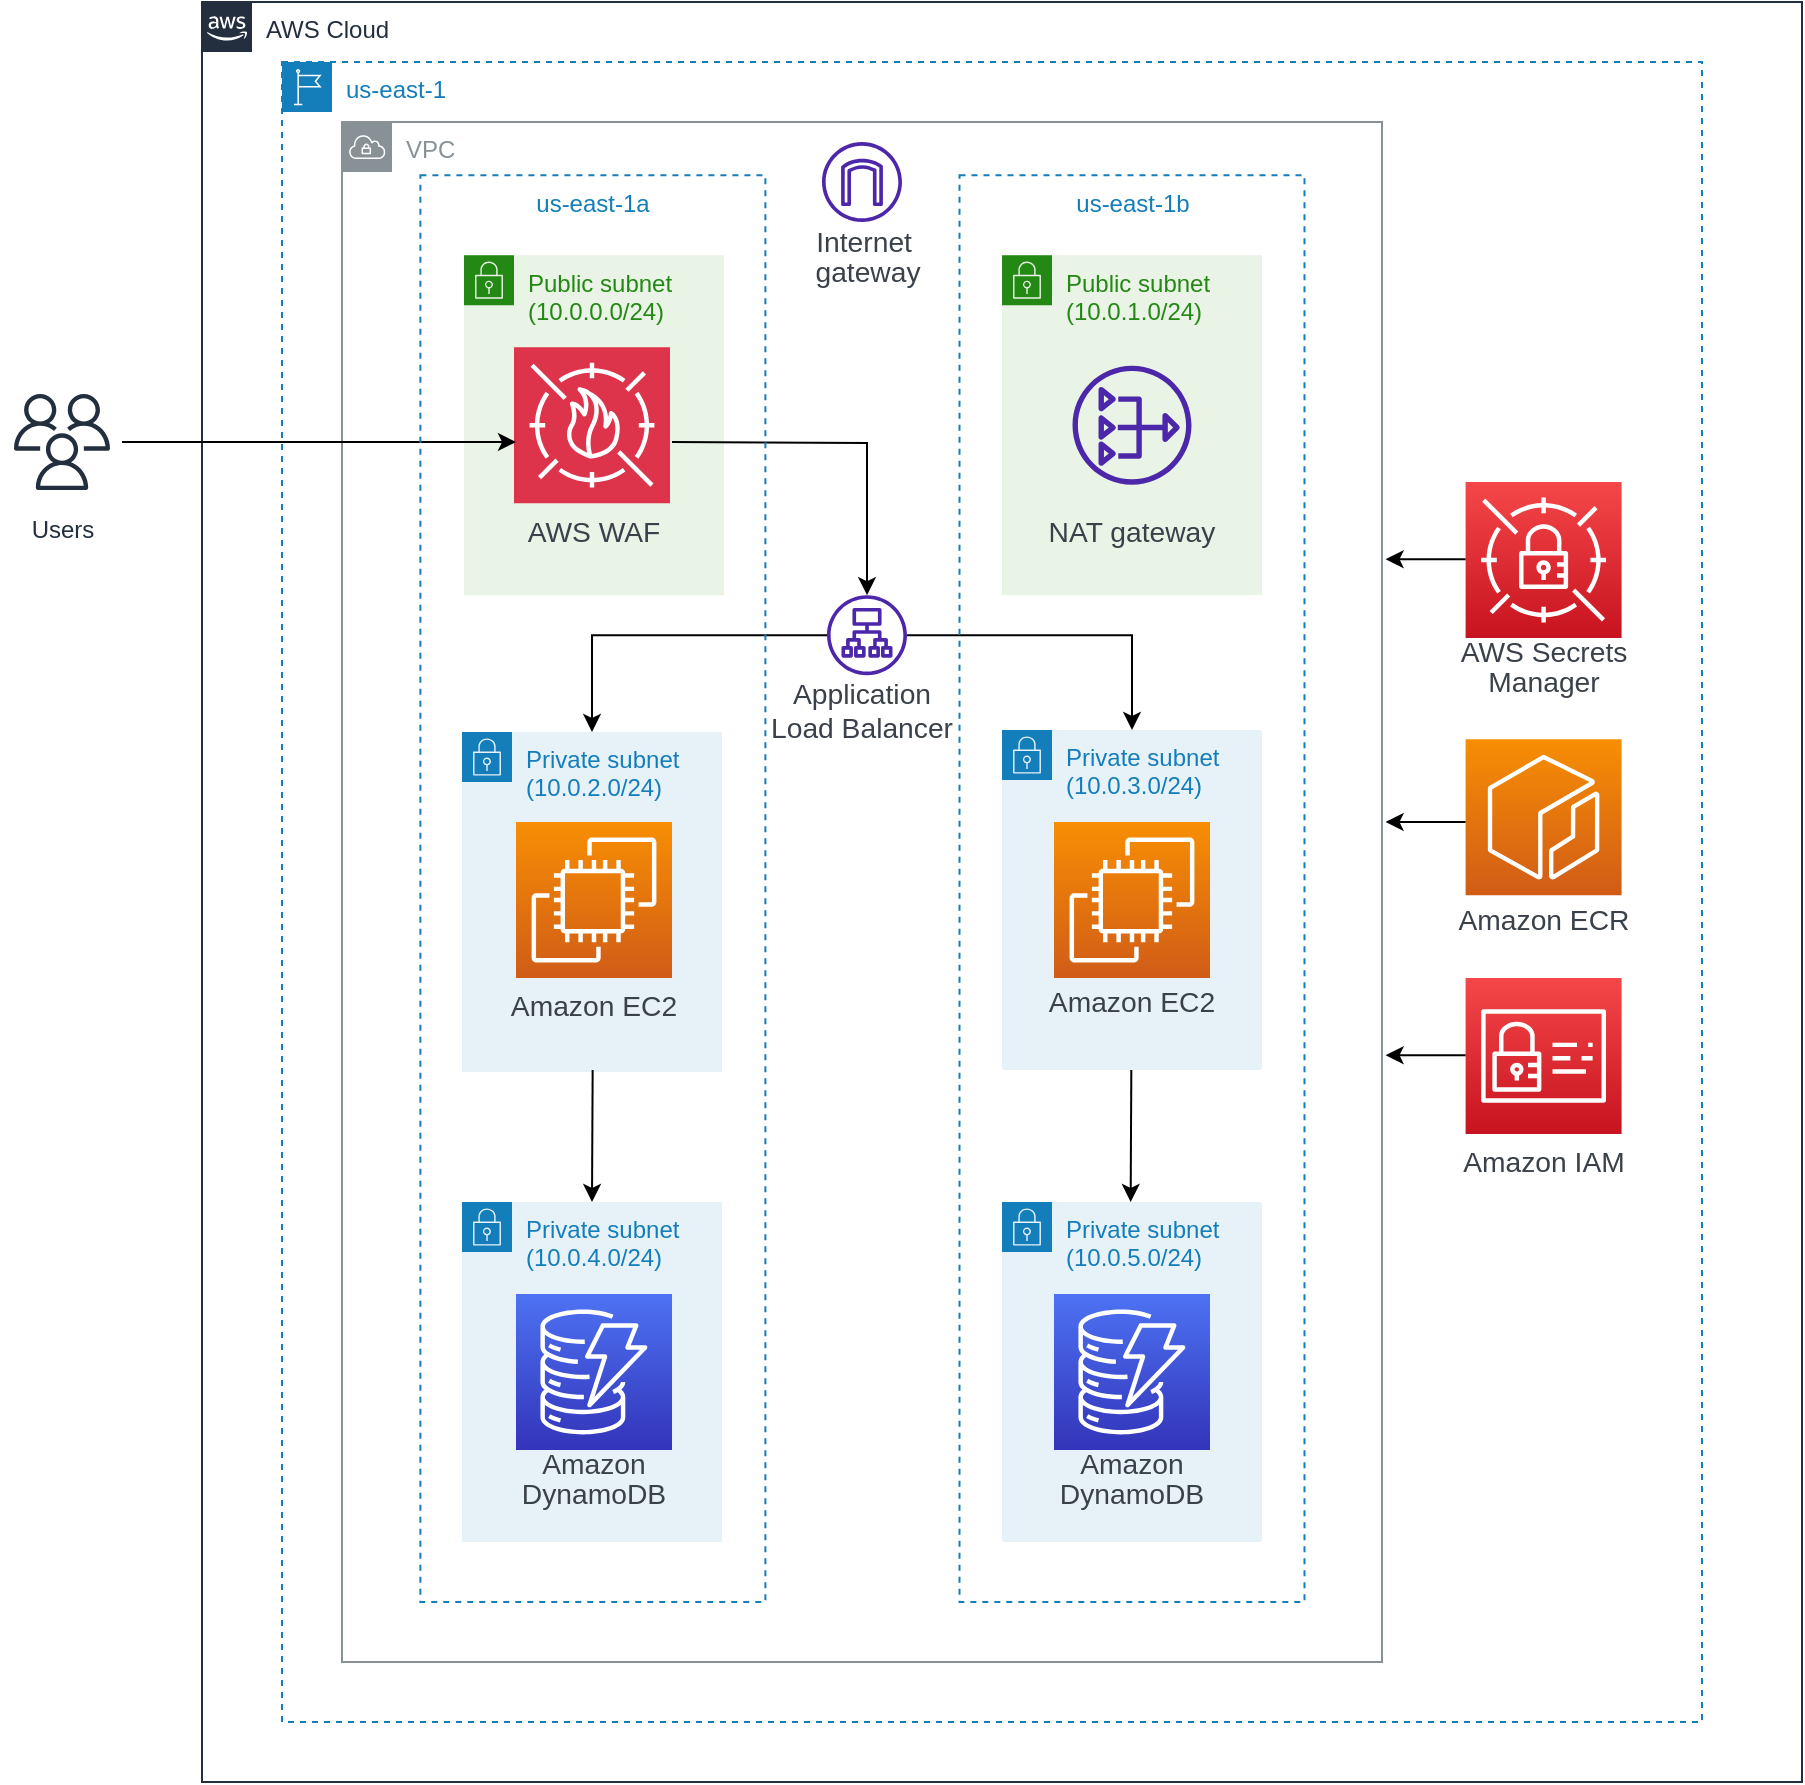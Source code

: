 <mxfile version="21.6.8" type="device">
  <diagram name="Page-1" id="dNMjxEWE6OLOWAnIZZ9g">
    <mxGraphModel dx="1206" dy="665" grid="1" gridSize="10" guides="1" tooltips="1" connect="1" arrows="1" fold="1" page="1" pageScale="1" pageWidth="850" pageHeight="1100" math="0" shadow="0">
      <root>
        <mxCell id="0" />
        <mxCell id="1" parent="0" />
        <mxCell id="4KngsPxyyKeknxrYJ8BE-71" value="Private subnet (10.0.4.0/24)" style="points=[[0,0],[0.25,0],[0.5,0],[0.75,0],[1,0],[1,0.25],[1,0.5],[1,0.75],[1,1],[0.75,1],[0.5,1],[0.25,1],[0,1],[0,0.75],[0,0.5],[0,0.25]];outlineConnect=0;gradientColor=none;html=1;whiteSpace=wrap;fontSize=12;fontStyle=0;container=1;pointerEvents=0;collapsible=0;recursiveResize=0;shape=mxgraph.aws4.group;grIcon=mxgraph.aws4.group_security_group;grStroke=0;strokeColor=#147EBA;fillColor=#E6F2F8;verticalAlign=top;align=left;spacingLeft=30;fontColor=#147EBA;dashed=0;" vertex="1" parent="1">
          <mxGeometry x="320" y="650" width="130" height="170" as="geometry" />
        </mxCell>
        <mxCell id="4KngsPxyyKeknxrYJ8BE-73" value="Private subnet (10.0.2.0/24)" style="points=[[0,0],[0.25,0],[0.5,0],[0.75,0],[1,0],[1,0.25],[1,0.5],[1,0.75],[1,1],[0.75,1],[0.5,1],[0.25,1],[0,1],[0,0.75],[0,0.5],[0,0.25]];outlineConnect=0;gradientColor=none;html=1;whiteSpace=wrap;fontSize=12;fontStyle=0;container=1;pointerEvents=0;collapsible=0;recursiveResize=0;shape=mxgraph.aws4.group;grIcon=mxgraph.aws4.group_security_group;grStroke=0;strokeColor=#147EBA;fillColor=#E6F2F8;verticalAlign=top;align=left;spacingLeft=30;fontColor=#147EBA;dashed=0;" vertex="1" parent="1">
          <mxGeometry x="320" y="415" width="130" height="170" as="geometry" />
        </mxCell>
        <mxCell id="4KngsPxyyKeknxrYJ8BE-5" value="AWS Cloud" style="points=[[0,0],[0.25,0],[0.5,0],[0.75,0],[1,0],[1,0.25],[1,0.5],[1,0.75],[1,1],[0.75,1],[0.5,1],[0.25,1],[0,1],[0,0.75],[0,0.5],[0,0.25]];outlineConnect=0;gradientColor=none;html=1;whiteSpace=wrap;fontSize=12;fontStyle=0;container=0;pointerEvents=0;collapsible=0;recursiveResize=0;shape=mxgraph.aws4.group;grIcon=mxgraph.aws4.group_aws_cloud_alt;strokeColor=#232F3E;fillColor=none;verticalAlign=top;align=left;spacingLeft=30;fontColor=#232F3E;dashed=0;" vertex="1" parent="1">
          <mxGeometry x="190" y="50" width="800" height="890" as="geometry" />
        </mxCell>
        <mxCell id="4KngsPxyyKeknxrYJ8BE-105" style="edgeStyle=orthogonalEdgeStyle;rounded=0;orthogonalLoop=1;jettySize=auto;html=1;" edge="1" parent="1" source="4KngsPxyyKeknxrYJ8BE-100" target="4KngsPxyyKeknxrYJ8BE-73">
          <mxGeometry relative="1" as="geometry">
            <mxPoint x="108" y="516" as="sourcePoint" />
            <mxPoint x="303" y="648" as="targetPoint" />
            <Array as="points">
              <mxPoint x="385" y="367" />
            </Array>
          </mxGeometry>
        </mxCell>
        <mxCell id="4KngsPxyyKeknxrYJ8BE-114" value="Users" style="sketch=0;outlineConnect=0;fontColor=#232F3E;gradientColor=none;strokeColor=#232F3E;fillColor=#ffffff;dashed=0;verticalLabelPosition=bottom;verticalAlign=top;align=center;html=1;fontSize=12;fontStyle=0;aspect=fixed;shape=mxgraph.aws4.resourceIcon;resIcon=mxgraph.aws4.users;" vertex="1" parent="1">
          <mxGeometry x="90" y="240" width="60" height="60" as="geometry" />
        </mxCell>
        <mxCell id="4KngsPxyyKeknxrYJ8BE-63" value="us-east-1" style="points=[[0,0],[0.25,0],[0.5,0],[0.75,0],[1,0],[1,0.25],[1,0.5],[1,0.75],[1,1],[0.75,1],[0.5,1],[0.25,1],[0,1],[0,0.75],[0,0.5],[0,0.25]];outlineConnect=0;gradientColor=none;html=1;whiteSpace=wrap;fontSize=12;fontStyle=0;container=1;pointerEvents=0;collapsible=0;recursiveResize=0;shape=mxgraph.aws4.group;grIcon=mxgraph.aws4.group_region;strokeColor=#147EBA;fillColor=none;verticalAlign=top;align=left;spacingLeft=30;fontColor=#147EBA;dashed=1;" vertex="1" parent="1">
          <mxGeometry x="230" y="80" width="710" height="830" as="geometry" />
        </mxCell>
        <mxCell id="4KngsPxyyKeknxrYJ8BE-80" value="VPC" style="sketch=0;outlineConnect=0;gradientColor=none;html=1;whiteSpace=wrap;fontSize=12;fontStyle=0;shape=mxgraph.aws4.group;grIcon=mxgraph.aws4.group_vpc;strokeColor=#879196;fillColor=none;verticalAlign=top;align=left;spacingLeft=30;fontColor=#879196;dashed=0;" vertex="1" parent="4KngsPxyyKeknxrYJ8BE-63">
          <mxGeometry x="30" y="30" width="520" height="770" as="geometry" />
        </mxCell>
        <mxCell id="4KngsPxyyKeknxrYJ8BE-81" value="" style="sketch=0;points=[[0,0,0],[0.25,0,0],[0.5,0,0],[0.75,0,0],[1,0,0],[0,1,0],[0.25,1,0],[0.5,1,0],[0.75,1,0],[1,1,0],[0,0.25,0],[0,0.5,0],[0,0.75,0],[1,0.25,0],[1,0.5,0],[1,0.75,0]];outlineConnect=0;fontColor=#232F3E;gradientColor=#F78E04;gradientDirection=north;fillColor=#D05C17;strokeColor=#ffffff;dashed=0;verticalLabelPosition=bottom;verticalAlign=top;align=center;html=1;fontSize=12;fontStyle=0;aspect=fixed;shape=mxgraph.aws4.resourceIcon;resIcon=mxgraph.aws4.ec2;" vertex="1" parent="4KngsPxyyKeknxrYJ8BE-63">
          <mxGeometry x="117" y="380" width="78" height="78" as="geometry" />
        </mxCell>
        <mxCell id="4KngsPxyyKeknxrYJ8BE-83" value="Private subnet (10.0.5.0/24)" style="points=[[0,0],[0.25,0],[0.5,0],[0.75,0],[1,0],[1,0.25],[1,0.5],[1,0.75],[1,1],[0.75,1],[0.5,1],[0.25,1],[0,1],[0,0.75],[0,0.5],[0,0.25]];outlineConnect=0;gradientColor=none;html=1;whiteSpace=wrap;fontSize=12;fontStyle=0;container=1;pointerEvents=0;collapsible=0;recursiveResize=0;shape=mxgraph.aws4.group;grIcon=mxgraph.aws4.group_security_group;grStroke=0;strokeColor=#147EBA;fillColor=#E6F2F8;verticalAlign=top;align=left;spacingLeft=30;fontColor=#147EBA;dashed=0;" vertex="1" parent="4KngsPxyyKeknxrYJ8BE-63">
          <mxGeometry x="360" y="570" width="130" height="170" as="geometry" />
        </mxCell>
        <mxCell id="4KngsPxyyKeknxrYJ8BE-84" value="" style="sketch=0;points=[[0,0,0],[0.25,0,0],[0.5,0,0],[0.75,0,0],[1,0,0],[0,1,0],[0.25,1,0],[0.5,1,0],[0.75,1,0],[1,1,0],[0,0.25,0],[0,0.5,0],[0,0.75,0],[1,0.25,0],[1,0.5,0],[1,0.75,0]];outlineConnect=0;fontColor=#232F3E;gradientColor=#4D72F3;gradientDirection=north;fillColor=#3334B9;strokeColor=#ffffff;dashed=0;verticalLabelPosition=bottom;verticalAlign=top;align=center;html=1;fontSize=12;fontStyle=0;aspect=fixed;shape=mxgraph.aws4.resourceIcon;resIcon=mxgraph.aws4.dynamodb;" vertex="1" parent="4KngsPxyyKeknxrYJ8BE-83">
          <mxGeometry x="26" y="46" width="78" height="78" as="geometry" />
        </mxCell>
        <mxCell id="4KngsPxyyKeknxrYJ8BE-92" value="&lt;div style=&quot;font-size: 1px&quot;&gt;&lt;p style=&quot;align:center;margin-left:0;margin-right:0;margin-top:0px;margin-bottom:0px;text-indent:0;valign:middle;direction:ltr;&quot;&gt;&lt;font style=&quot;font-size:14.11px;font-family:Arial;color:#3a414a;direction:ltr;letter-spacing:0px;line-height:100%;opacity:1&quot;&gt;Amazon DynamoDB&lt;/font&gt;&lt;/p&gt;&lt;/div&gt;" style="text;vsdxID=62;fillColor=none;gradientColor=none;strokeColor=none;spacingTop=-3;spacingBottom=-3;spacingLeft=-3;spacingRight=-3;points=[[0,0.5,0],[1,0.5,0],[0.5,1,0],[0.5,0,0],[0,1,0]];labelBackgroundColor=none;rounded=1;html=1;whiteSpace=wrap;verticalAlign=middle;align=center;;html=1;" vertex="1" parent="4KngsPxyyKeknxrYJ8BE-83">
          <mxGeometry x="14.2" y="124" width="101.6" height="28.58" as="geometry" />
        </mxCell>
        <mxCell id="4KngsPxyyKeknxrYJ8BE-82" value="" style="sketch=0;points=[[0,0,0],[0.25,0,0],[0.5,0,0],[0.75,0,0],[1,0,0],[0,1,0],[0.25,1,0],[0.5,1,0],[0.75,1,0],[1,1,0],[0,0.25,0],[0,0.5,0],[0,0.75,0],[1,0.25,0],[1,0.5,0],[1,0.75,0]];outlineConnect=0;fontColor=#232F3E;gradientColor=#4D72F3;gradientDirection=north;fillColor=#3334B9;strokeColor=#ffffff;dashed=0;verticalLabelPosition=bottom;verticalAlign=top;align=center;html=1;fontSize=12;fontStyle=0;aspect=fixed;shape=mxgraph.aws4.resourceIcon;resIcon=mxgraph.aws4.dynamodb;" vertex="1" parent="4KngsPxyyKeknxrYJ8BE-63">
          <mxGeometry x="117" y="616" width="78" height="78" as="geometry" />
        </mxCell>
        <mxCell id="4KngsPxyyKeknxrYJ8BE-85" value="" style="sketch=0;points=[[0,0,0],[0.25,0,0],[0.5,0,0],[0.75,0,0],[1,0,0],[0,1,0],[0.25,1,0],[0.5,1,0],[0.75,1,0],[1,1,0],[0,0.25,0],[0,0.5,0],[0,0.75,0],[1,0.25,0],[1,0.5,0],[1,0.75,0]];outlineConnect=0;fontColor=#232F3E;gradientColor=#F54749;gradientDirection=north;fillColor=#C7131F;strokeColor=#ffffff;dashed=0;verticalLabelPosition=bottom;verticalAlign=top;align=center;html=1;fontSize=12;fontStyle=0;aspect=fixed;shape=mxgraph.aws4.resourceIcon;resIcon=mxgraph.aws4.secrets_manager;" vertex="1" parent="4KngsPxyyKeknxrYJ8BE-63">
          <mxGeometry x="591.8" y="210" width="78" height="78" as="geometry" />
        </mxCell>
        <mxCell id="4KngsPxyyKeknxrYJ8BE-86" value="" style="sketch=0;points=[[0,0,0],[0.25,0,0],[0.5,0,0],[0.75,0,0],[1,0,0],[0,1,0],[0.25,1,0],[0.5,1,0],[0.75,1,0],[1,1,0],[0,0.25,0],[0,0.5,0],[0,0.75,0],[1,0.25,0],[1,0.5,0],[1,0.75,0]];outlineConnect=0;fontColor=#232F3E;gradientColor=#F78E04;gradientDirection=north;fillColor=#D05C17;strokeColor=#ffffff;dashed=0;verticalLabelPosition=bottom;verticalAlign=top;align=center;html=1;fontSize=12;fontStyle=0;aspect=fixed;shape=mxgraph.aws4.resourceIcon;resIcon=mxgraph.aws4.ecr;" vertex="1" parent="4KngsPxyyKeknxrYJ8BE-63">
          <mxGeometry x="591.8" y="338.58" width="78" height="78" as="geometry" />
        </mxCell>
        <mxCell id="4KngsPxyyKeknxrYJ8BE-87" value="&lt;div style=&quot;font-size: 1px&quot;&gt;&lt;p style=&quot;align:center;margin-left:0;margin-right:0;margin-top:0px;margin-bottom:0px;text-indent:0;valign:middle;direction:ltr;&quot;&gt;&lt;font style=&quot;font-size:14.11px;font-family:Arial;color:#3a414a;direction:ltr;letter-spacing:0px;line-height:100%;opacity:1&quot;&gt;AWS Secrets Manager&lt;/font&gt;&lt;/p&gt;&lt;/div&gt;" style="text;vsdxID=62;fillColor=none;gradientColor=none;strokeColor=none;spacingTop=-3;spacingBottom=-3;spacingLeft=-3;spacingRight=-3;points=[[0,0.5,0],[1,0.5,0],[0.5,1,0],[0.5,0,0],[0,1,0]];labelBackgroundColor=none;rounded=1;html=1;whiteSpace=wrap;verticalAlign=middle;align=center;;html=1;" vertex="1" parent="4KngsPxyyKeknxrYJ8BE-63">
          <mxGeometry x="580" y="288" width="101.6" height="28.58" as="geometry" />
        </mxCell>
        <mxCell id="4KngsPxyyKeknxrYJ8BE-88" value="" style="sketch=0;points=[[0,0,0],[0.25,0,0],[0.5,0,0],[0.75,0,0],[1,0,0],[0,1,0],[0.25,1,0],[0.5,1,0],[0.75,1,0],[1,1,0],[0,0.25,0],[0,0.5,0],[0,0.75,0],[1,0.25,0],[1,0.5,0],[1,0.75,0]];outlineConnect=0;fontColor=#232F3E;gradientColor=#F54749;gradientDirection=north;fillColor=#C7131F;strokeColor=#ffffff;dashed=0;verticalLabelPosition=bottom;verticalAlign=top;align=center;html=1;fontSize=12;fontStyle=0;aspect=fixed;shape=mxgraph.aws4.resourceIcon;resIcon=mxgraph.aws4.identity_and_access_management;" vertex="1" parent="4KngsPxyyKeknxrYJ8BE-63">
          <mxGeometry x="591.8" y="458" width="78" height="78" as="geometry" />
        </mxCell>
        <mxCell id="4KngsPxyyKeknxrYJ8BE-90" value="&lt;div style=&quot;font-size: 1px&quot;&gt;&lt;p style=&quot;align:center;margin-left:0;margin-right:0;margin-top:0px;margin-bottom:0px;text-indent:0;valign:middle;direction:ltr;&quot;&gt;&lt;font style=&quot;font-size:14.11px;font-family:Arial;color:#3a414a;direction:ltr;letter-spacing:0px;line-height:100%;opacity:1&quot;&gt;Amazon EC2&lt;/font&gt;&lt;/p&gt;&lt;/div&gt;" style="text;vsdxID=62;fillColor=none;gradientColor=none;strokeColor=none;spacingTop=-3;spacingBottom=-3;spacingLeft=-3;spacingRight=-3;points=[[0,0.5,0],[1,0.5,0],[0.5,1,0],[0.5,0,0],[0,1,0]];labelBackgroundColor=none;rounded=1;html=1;whiteSpace=wrap;verticalAlign=middle;align=center;;html=1;" vertex="1" parent="4KngsPxyyKeknxrYJ8BE-63">
          <mxGeometry x="105.2" y="458" width="101.6" height="28.58" as="geometry" />
        </mxCell>
        <mxCell id="4KngsPxyyKeknxrYJ8BE-91" value="&lt;div style=&quot;font-size: 1px&quot;&gt;&lt;p style=&quot;align:center;margin-left:0;margin-right:0;margin-top:0px;margin-bottom:0px;text-indent:0;valign:middle;direction:ltr;&quot;&gt;&lt;font style=&quot;font-size:14.11px;font-family:Arial;color:#3a414a;direction:ltr;letter-spacing:0px;line-height:100%;opacity:1&quot;&gt;Amazon DynamoDB&lt;/font&gt;&lt;/p&gt;&lt;/div&gt;" style="text;vsdxID=62;fillColor=none;gradientColor=none;strokeColor=none;spacingTop=-3;spacingBottom=-3;spacingLeft=-3;spacingRight=-3;points=[[0,0.5,0],[1,0.5,0],[0.5,1,0],[0.5,0,0],[0,1,0]];labelBackgroundColor=none;rounded=1;html=1;whiteSpace=wrap;verticalAlign=middle;align=center;;html=1;" vertex="1" parent="4KngsPxyyKeknxrYJ8BE-63">
          <mxGeometry x="105.2" y="694" width="101.6" height="28.58" as="geometry" />
        </mxCell>
        <mxCell id="4KngsPxyyKeknxrYJ8BE-98" value="" style="sketch=0;outlineConnect=0;fontColor=#232F3E;gradientColor=none;fillColor=#4D27AA;strokeColor=none;dashed=0;verticalLabelPosition=bottom;verticalAlign=top;align=center;html=1;fontSize=12;fontStyle=0;aspect=fixed;pointerEvents=1;shape=mxgraph.aws4.internet_gateway;" vertex="1" parent="4KngsPxyyKeknxrYJ8BE-63">
          <mxGeometry x="270" y="40" width="40" height="40" as="geometry" />
        </mxCell>
        <mxCell id="4KngsPxyyKeknxrYJ8BE-99" value="&lt;div style=&quot;font-size: 1px&quot;&gt;&lt;p style=&quot;align:center;margin-left:0;margin-right:0;margin-top:0px;margin-bottom:0px;text-indent:0;valign:middle;direction:ltr;&quot;&gt;&lt;font style=&quot;font-size:14.11px;font-family:Arial;color:#3a414a;direction:ltr;letter-spacing:0px;line-height:100%;opacity:1&quot;&gt;Internet&amp;nbsp;&lt;/font&gt;&lt;/p&gt;&lt;p style=&quot;align:center;margin-left:0;margin-right:0;margin-top:0px;margin-bottom:0px;text-indent:0;valign:middle;direction:ltr;&quot;&gt;&lt;font style=&quot;font-size:14.11px;font-family:Arial;color:#3a414a;direction:ltr;letter-spacing:0px;line-height:100%;opacity:1&quot;&gt;gateway&lt;/font&gt;&lt;/p&gt;&lt;/div&gt;" style="text;vsdxID=62;fillColor=none;gradientColor=none;strokeColor=none;spacingTop=-3;spacingBottom=-3;spacingLeft=-3;spacingRight=-3;points=[[0,0.5,0],[1,0.5,0],[0.5,1,0],[0.5,0,0],[0,1,0]];labelBackgroundColor=none;rounded=1;html=1;whiteSpace=wrap;verticalAlign=middle;align=center;;html=1;" vertex="1" parent="4KngsPxyyKeknxrYJ8BE-63">
          <mxGeometry x="241.7" y="82.84" width="101.6" height="28.58" as="geometry" />
        </mxCell>
        <mxCell id="4KngsPxyyKeknxrYJ8BE-100" value="" style="sketch=0;outlineConnect=0;fontColor=#232F3E;gradientColor=none;fillColor=#4D27AA;strokeColor=none;dashed=0;verticalLabelPosition=bottom;verticalAlign=top;align=center;html=1;fontSize=12;fontStyle=0;aspect=fixed;pointerEvents=1;shape=mxgraph.aws4.application_load_balancer;" vertex="1" parent="4KngsPxyyKeknxrYJ8BE-63">
          <mxGeometry x="272.5" y="266.58" width="40" height="40" as="geometry" />
        </mxCell>
        <mxCell id="4KngsPxyyKeknxrYJ8BE-101" value="&lt;div style=&quot;&quot;&gt;&lt;p style=&quot;margin: 0px; text-indent: 0px; direction: ltr;&quot;&gt;&lt;font face=&quot;Arial&quot; color=&quot;#3a414a&quot;&gt;&lt;span style=&quot;font-size: 14.11px;&quot;&gt;Application&lt;/span&gt;&lt;/font&gt;&lt;/p&gt;&lt;p style=&quot;margin: 0px; text-indent: 0px; direction: ltr;&quot;&gt;&lt;font face=&quot;Arial&quot; color=&quot;#3a414a&quot;&gt;&lt;span style=&quot;font-size: 14.11px;&quot;&gt;Load Balancer&lt;/span&gt;&lt;/font&gt;&lt;/p&gt;&lt;/div&gt;" style="text;vsdxID=62;fillColor=none;gradientColor=none;strokeColor=none;spacingTop=-3;spacingBottom=-3;spacingLeft=-3;spacingRight=-3;points=[[0,0.5,0],[1,0.5,0],[0.5,1,0],[0.5,0,0],[0,1,0]];labelBackgroundColor=none;rounded=1;html=1;whiteSpace=wrap;verticalAlign=middle;align=center;;html=1;" vertex="1" parent="4KngsPxyyKeknxrYJ8BE-63">
          <mxGeometry x="239.2" y="310.0" width="101.6" height="28.58" as="geometry" />
        </mxCell>
        <mxCell id="4KngsPxyyKeknxrYJ8BE-72" value="Private subnet (10.0.3.0/24)" style="points=[[0,0],[0.25,0],[0.5,0],[0.75,0],[1,0],[1,0.25],[1,0.5],[1,0.75],[1,1],[0.75,1],[0.5,1],[0.25,1],[0,1],[0,0.75],[0,0.5],[0,0.25]];outlineConnect=0;gradientColor=none;html=1;whiteSpace=wrap;fontSize=12;fontStyle=0;container=1;pointerEvents=0;collapsible=0;recursiveResize=0;shape=mxgraph.aws4.group;grIcon=mxgraph.aws4.group_security_group;grStroke=0;strokeColor=#147EBA;fillColor=#E6F2F8;verticalAlign=top;align=left;spacingLeft=30;fontColor=#147EBA;dashed=0;" vertex="1" parent="4KngsPxyyKeknxrYJ8BE-63">
          <mxGeometry x="360" y="334" width="130" height="170" as="geometry" />
        </mxCell>
        <mxCell id="4KngsPxyyKeknxrYJ8BE-76" value="" style="sketch=0;points=[[0,0,0],[0.25,0,0],[0.5,0,0],[0.75,0,0],[1,0,0],[0,1,0],[0.25,1,0],[0.5,1,0],[0.75,1,0],[1,1,0],[0,0.25,0],[0,0.5,0],[0,0.75,0],[1,0.25,0],[1,0.5,0],[1,0.75,0]];outlineConnect=0;fontColor=#232F3E;gradientColor=#F78E04;gradientDirection=north;fillColor=#D05C17;strokeColor=#ffffff;dashed=0;verticalLabelPosition=bottom;verticalAlign=top;align=center;html=1;fontSize=12;fontStyle=0;aspect=fixed;shape=mxgraph.aws4.resourceIcon;resIcon=mxgraph.aws4.ec2;" vertex="1" parent="4KngsPxyyKeknxrYJ8BE-72">
          <mxGeometry x="26" y="46" width="78" height="78" as="geometry" />
        </mxCell>
        <mxCell id="4KngsPxyyKeknxrYJ8BE-89" value="&lt;div style=&quot;font-size: 1px&quot;&gt;&lt;p style=&quot;align:center;margin-left:0;margin-right:0;margin-top:0px;margin-bottom:0px;text-indent:0;valign:middle;direction:ltr;&quot;&gt;&lt;font style=&quot;font-size:14.11px;font-family:Arial;color:#3a414a;direction:ltr;letter-spacing:0px;line-height:100%;opacity:1&quot;&gt;Amazon EC2&lt;/font&gt;&lt;/p&gt;&lt;/div&gt;" style="text;vsdxID=62;fillColor=none;gradientColor=none;strokeColor=none;spacingTop=-3;spacingBottom=-3;spacingLeft=-3;spacingRight=-3;points=[[0,0.5,0],[1,0.5,0],[0.5,1,0],[0.5,0,0],[0,1,0]];labelBackgroundColor=none;rounded=1;html=1;whiteSpace=wrap;verticalAlign=middle;align=center;;html=1;" vertex="1" parent="4KngsPxyyKeknxrYJ8BE-72">
          <mxGeometry x="14.2" y="122" width="101.6" height="28.58" as="geometry" />
        </mxCell>
        <mxCell id="4KngsPxyyKeknxrYJ8BE-70" value="Public subnet (10.0.1.0/24)" style="points=[[0,0],[0.25,0],[0.5,0],[0.75,0],[1,0],[1,0.25],[1,0.5],[1,0.75],[1,1],[0.75,1],[0.5,1],[0.25,1],[0,1],[0,0.75],[0,0.5],[0,0.25]];outlineConnect=0;gradientColor=none;html=1;whiteSpace=wrap;fontSize=12;fontStyle=0;container=1;pointerEvents=0;collapsible=0;recursiveResize=0;shape=mxgraph.aws4.group;grIcon=mxgraph.aws4.group_security_group;grStroke=0;strokeColor=#248814;fillColor=#E9F3E6;verticalAlign=top;align=left;spacingLeft=30;fontColor=#248814;dashed=0;" vertex="1" parent="4KngsPxyyKeknxrYJ8BE-63">
          <mxGeometry x="360" y="96.58" width="130" height="170" as="geometry" />
        </mxCell>
        <mxCell id="4KngsPxyyKeknxrYJ8BE-93" value="&lt;div style=&quot;font-size: 1px&quot;&gt;&lt;p style=&quot;align:center;margin-left:0;margin-right:0;margin-top:0px;margin-bottom:0px;text-indent:0;valign:middle;direction:ltr;&quot;&gt;&lt;font style=&quot;font-size:14.11px;font-family:Arial;color:#3a414a;direction:ltr;letter-spacing:0px;line-height:100%;opacity:1&quot;&gt;NAT gateway&lt;/font&gt;&lt;/p&gt;&lt;/div&gt;" style="text;vsdxID=62;fillColor=none;gradientColor=none;strokeColor=none;spacingTop=-3;spacingBottom=-3;spacingLeft=-3;spacingRight=-3;points=[[0,0.5,0],[1,0.5,0],[0.5,1,0],[0.5,0,0],[0,1,0]];labelBackgroundColor=none;rounded=1;html=1;whiteSpace=wrap;verticalAlign=middle;align=center;;html=1;" vertex="1" parent="4KngsPxyyKeknxrYJ8BE-70">
          <mxGeometry x="14.2" y="124.0" width="101.6" height="28.58" as="geometry" />
        </mxCell>
        <mxCell id="4KngsPxyyKeknxrYJ8BE-75" value="" style="sketch=0;outlineConnect=0;fontColor=#232F3E;gradientColor=none;fillColor=#4D27AA;strokeColor=none;dashed=0;verticalLabelPosition=bottom;verticalAlign=top;align=center;html=1;fontSize=12;fontStyle=0;aspect=fixed;pointerEvents=1;shape=mxgraph.aws4.nat_gateway;" vertex="1" parent="4KngsPxyyKeknxrYJ8BE-70">
          <mxGeometry x="35.25" y="55.25" width="59.5" height="59.5" as="geometry" />
        </mxCell>
        <mxCell id="4KngsPxyyKeknxrYJ8BE-107" style="edgeStyle=orthogonalEdgeStyle;rounded=0;orthogonalLoop=1;jettySize=auto;html=1;entryX=0.5;entryY=0;entryDx=0;entryDy=0;" edge="1" parent="4KngsPxyyKeknxrYJ8BE-63" source="4KngsPxyyKeknxrYJ8BE-100" target="4KngsPxyyKeknxrYJ8BE-72">
          <mxGeometry relative="1" as="geometry">
            <Array as="points" />
            <mxPoint x="290" y="747.86" as="sourcePoint" />
            <mxPoint x="433.367" y="339.93" as="targetPoint" />
          </mxGeometry>
        </mxCell>
        <mxCell id="4KngsPxyyKeknxrYJ8BE-69" value="Public subnet (10.0.0.0/24)" style="points=[[0,0],[0.25,0],[0.5,0],[0.75,0],[1,0],[1,0.25],[1,0.5],[1,0.75],[1,1],[0.75,1],[0.5,1],[0.25,1],[0,1],[0,0.75],[0,0.5],[0,0.25]];outlineConnect=0;gradientColor=none;html=1;whiteSpace=wrap;fontSize=12;fontStyle=0;container=1;pointerEvents=0;collapsible=0;recursiveResize=0;shape=mxgraph.aws4.group;grIcon=mxgraph.aws4.group_security_group;grStroke=0;strokeColor=#248814;fillColor=#E9F3E6;verticalAlign=top;align=left;spacingLeft=30;fontColor=#248814;dashed=0;" vertex="1" parent="4KngsPxyyKeknxrYJ8BE-63">
          <mxGeometry x="91" y="96.58" width="130" height="170" as="geometry" />
        </mxCell>
        <mxCell id="4KngsPxyyKeknxrYJ8BE-96" value="" style="sketch=0;points=[[0,0,0],[0.25,0,0],[0.5,0,0],[0.75,0,0],[1,0,0],[0,1,0],[0.25,1,0],[0.5,1,0],[0.75,1,0],[1,1,0],[0,0.25,0],[0,0.5,0],[0,0.75,0],[1,0.25,0],[1,0.5,0],[1,0.75,0]];outlineConnect=0;fontColor=#232F3E;fillColor=#DD344C;strokeColor=#ffffff;dashed=0;verticalLabelPosition=bottom;verticalAlign=top;align=center;html=1;fontSize=12;fontStyle=0;aspect=fixed;shape=mxgraph.aws4.resourceIcon;resIcon=mxgraph.aws4.waf;" vertex="1" parent="4KngsPxyyKeknxrYJ8BE-69">
          <mxGeometry x="25" y="46" width="78" height="78" as="geometry" />
        </mxCell>
        <mxCell id="4KngsPxyyKeknxrYJ8BE-97" value="&lt;div style=&quot;font-size: 1px&quot;&gt;&lt;p style=&quot;align:center;margin-left:0;margin-right:0;margin-top:0px;margin-bottom:0px;text-indent:0;valign:middle;direction:ltr;&quot;&gt;&lt;font style=&quot;font-size:14.11px;font-family:Arial;color:#3a414a;direction:ltr;letter-spacing:0px;line-height:100%;opacity:1&quot;&gt;AWS WAF&lt;/font&gt;&lt;/p&gt;&lt;/div&gt;" style="text;vsdxID=62;fillColor=none;gradientColor=none;strokeColor=none;spacingTop=-3;spacingBottom=-3;spacingLeft=-3;spacingRight=-3;points=[[0,0.5,0],[1,0.5,0],[0.5,1,0],[0.5,0,0],[0,1,0]];labelBackgroundColor=none;rounded=1;html=1;whiteSpace=wrap;verticalAlign=middle;align=center;;html=1;" vertex="1" parent="4KngsPxyyKeknxrYJ8BE-69">
          <mxGeometry x="14.2" y="124.0" width="101.6" height="28.58" as="geometry" />
        </mxCell>
        <mxCell id="4KngsPxyyKeknxrYJ8BE-111" value="" style="endArrow=classic;html=1;rounded=0;" edge="1" parent="4KngsPxyyKeknxrYJ8BE-63">
          <mxGeometry width="50" height="50" relative="1" as="geometry">
            <mxPoint x="155.33" y="504" as="sourcePoint" />
            <mxPoint x="155" y="570" as="targetPoint" />
          </mxGeometry>
        </mxCell>
        <mxCell id="4KngsPxyyKeknxrYJ8BE-112" value="" style="endArrow=classic;html=1;rounded=0;" edge="1" parent="4KngsPxyyKeknxrYJ8BE-63">
          <mxGeometry width="50" height="50" relative="1" as="geometry">
            <mxPoint x="424.66" y="504" as="sourcePoint" />
            <mxPoint x="424.33" y="570" as="targetPoint" />
          </mxGeometry>
        </mxCell>
        <mxCell id="4KngsPxyyKeknxrYJ8BE-113" style="edgeStyle=orthogonalEdgeStyle;rounded=0;orthogonalLoop=1;jettySize=auto;html=1;" edge="1" parent="4KngsPxyyKeknxrYJ8BE-63" target="4KngsPxyyKeknxrYJ8BE-100">
          <mxGeometry relative="1" as="geometry">
            <Array as="points" />
            <mxPoint x="195" y="190" as="sourcePoint" />
            <mxPoint x="307" y="237" as="targetPoint" />
          </mxGeometry>
        </mxCell>
        <mxCell id="4KngsPxyyKeknxrYJ8BE-115" style="edgeStyle=orthogonalEdgeStyle;rounded=0;orthogonalLoop=1;jettySize=auto;html=1;" edge="1" parent="4KngsPxyyKeknxrYJ8BE-63" source="4KngsPxyyKeknxrYJ8BE-114">
          <mxGeometry relative="1" as="geometry">
            <mxPoint x="27" y="190" as="sourcePoint" />
            <mxPoint x="117" y="190" as="targetPoint" />
          </mxGeometry>
        </mxCell>
        <mxCell id="4KngsPxyyKeknxrYJ8BE-74" value="us-east-1a" style="fillColor=none;strokeColor=#147EBA;dashed=1;verticalAlign=top;fontStyle=0;fontColor=#147EBA;whiteSpace=wrap;html=1;" vertex="1" parent="4KngsPxyyKeknxrYJ8BE-63">
          <mxGeometry x="69.2" y="56.58" width="172.5" height="713.42" as="geometry" />
        </mxCell>
        <mxCell id="4KngsPxyyKeknxrYJ8BE-117" value="us-east-1b" style="fillColor=none;strokeColor=#147EBA;dashed=1;verticalAlign=top;fontStyle=0;fontColor=#147EBA;whiteSpace=wrap;html=1;" vertex="1" parent="4KngsPxyyKeknxrYJ8BE-63">
          <mxGeometry x="338.75" y="56.58" width="172.5" height="713.42" as="geometry" />
        </mxCell>
        <mxCell id="4KngsPxyyKeknxrYJ8BE-118" value="&lt;div style=&quot;&quot;&gt;&lt;p style=&quot;margin: 0px; text-indent: 0px; direction: ltr;&quot;&gt;&lt;font face=&quot;Arial&quot; color=&quot;#3a414a&quot;&gt;&lt;span style=&quot;font-size: 14.11px;&quot;&gt;Amazon ECR&lt;/span&gt;&lt;/font&gt;&lt;/p&gt;&lt;/div&gt;" style="text;vsdxID=62;fillColor=none;gradientColor=none;strokeColor=none;spacingTop=-3;spacingBottom=-3;spacingLeft=-3;spacingRight=-3;points=[[0,0.5,0],[1,0.5,0],[0.5,1,0],[0.5,0,0],[0,1,0]];labelBackgroundColor=none;rounded=1;html=1;whiteSpace=wrap;verticalAlign=middle;align=center;;html=1;" vertex="1" parent="4KngsPxyyKeknxrYJ8BE-63">
          <mxGeometry x="580" y="414.58" width="101.6" height="28.58" as="geometry" />
        </mxCell>
        <mxCell id="4KngsPxyyKeknxrYJ8BE-119" value="&lt;div style=&quot;&quot;&gt;&lt;p style=&quot;margin: 0px; text-indent: 0px; direction: ltr;&quot;&gt;&lt;font face=&quot;Arial&quot; color=&quot;#3a414a&quot;&gt;&lt;span style=&quot;font-size: 14.11px;&quot;&gt;Amazon IAM&lt;/span&gt;&lt;/font&gt;&lt;/p&gt;&lt;/div&gt;" style="text;vsdxID=62;fillColor=none;gradientColor=none;strokeColor=none;spacingTop=-3;spacingBottom=-3;spacingLeft=-3;spacingRight=-3;points=[[0,0.5,0],[1,0.5,0],[0.5,1,0],[0.5,0,0],[0,1,0]];labelBackgroundColor=none;rounded=1;html=1;whiteSpace=wrap;verticalAlign=middle;align=center;;html=1;" vertex="1" parent="4KngsPxyyKeknxrYJ8BE-63">
          <mxGeometry x="580" y="536" width="101.6" height="28.58" as="geometry" />
        </mxCell>
        <mxCell id="4KngsPxyyKeknxrYJ8BE-126" value="" style="endArrow=classic;html=1;rounded=0;" edge="1" parent="4KngsPxyyKeknxrYJ8BE-63">
          <mxGeometry width="50" height="50" relative="1" as="geometry">
            <mxPoint x="591.8" y="248.6" as="sourcePoint" />
            <mxPoint x="551.8" y="248.6" as="targetPoint" />
          </mxGeometry>
        </mxCell>
        <mxCell id="4KngsPxyyKeknxrYJ8BE-127" value="" style="endArrow=classic;html=1;rounded=0;" edge="1" parent="4KngsPxyyKeknxrYJ8BE-63">
          <mxGeometry width="50" height="50" relative="1" as="geometry">
            <mxPoint x="591.8" y="380" as="sourcePoint" />
            <mxPoint x="551.8" y="380" as="targetPoint" />
          </mxGeometry>
        </mxCell>
        <mxCell id="4KngsPxyyKeknxrYJ8BE-128" value="" style="endArrow=classic;html=1;rounded=0;" edge="1" parent="4KngsPxyyKeknxrYJ8BE-63">
          <mxGeometry width="50" height="50" relative="1" as="geometry">
            <mxPoint x="591.8" y="496.6" as="sourcePoint" />
            <mxPoint x="551.8" y="496.6" as="targetPoint" />
          </mxGeometry>
        </mxCell>
      </root>
    </mxGraphModel>
  </diagram>
</mxfile>
